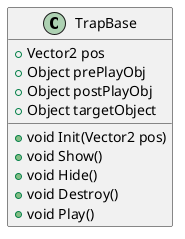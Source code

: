 @startuml
class TrapBase {
    + Vector2 pos
    + Object prePlayObj
    + Object postPlayObj
    + Object targetObject
    + void Init(Vector2 pos)
    + void Show()
    + void Hide()
    + void Destroy()
    + void Play()
}
@enduml